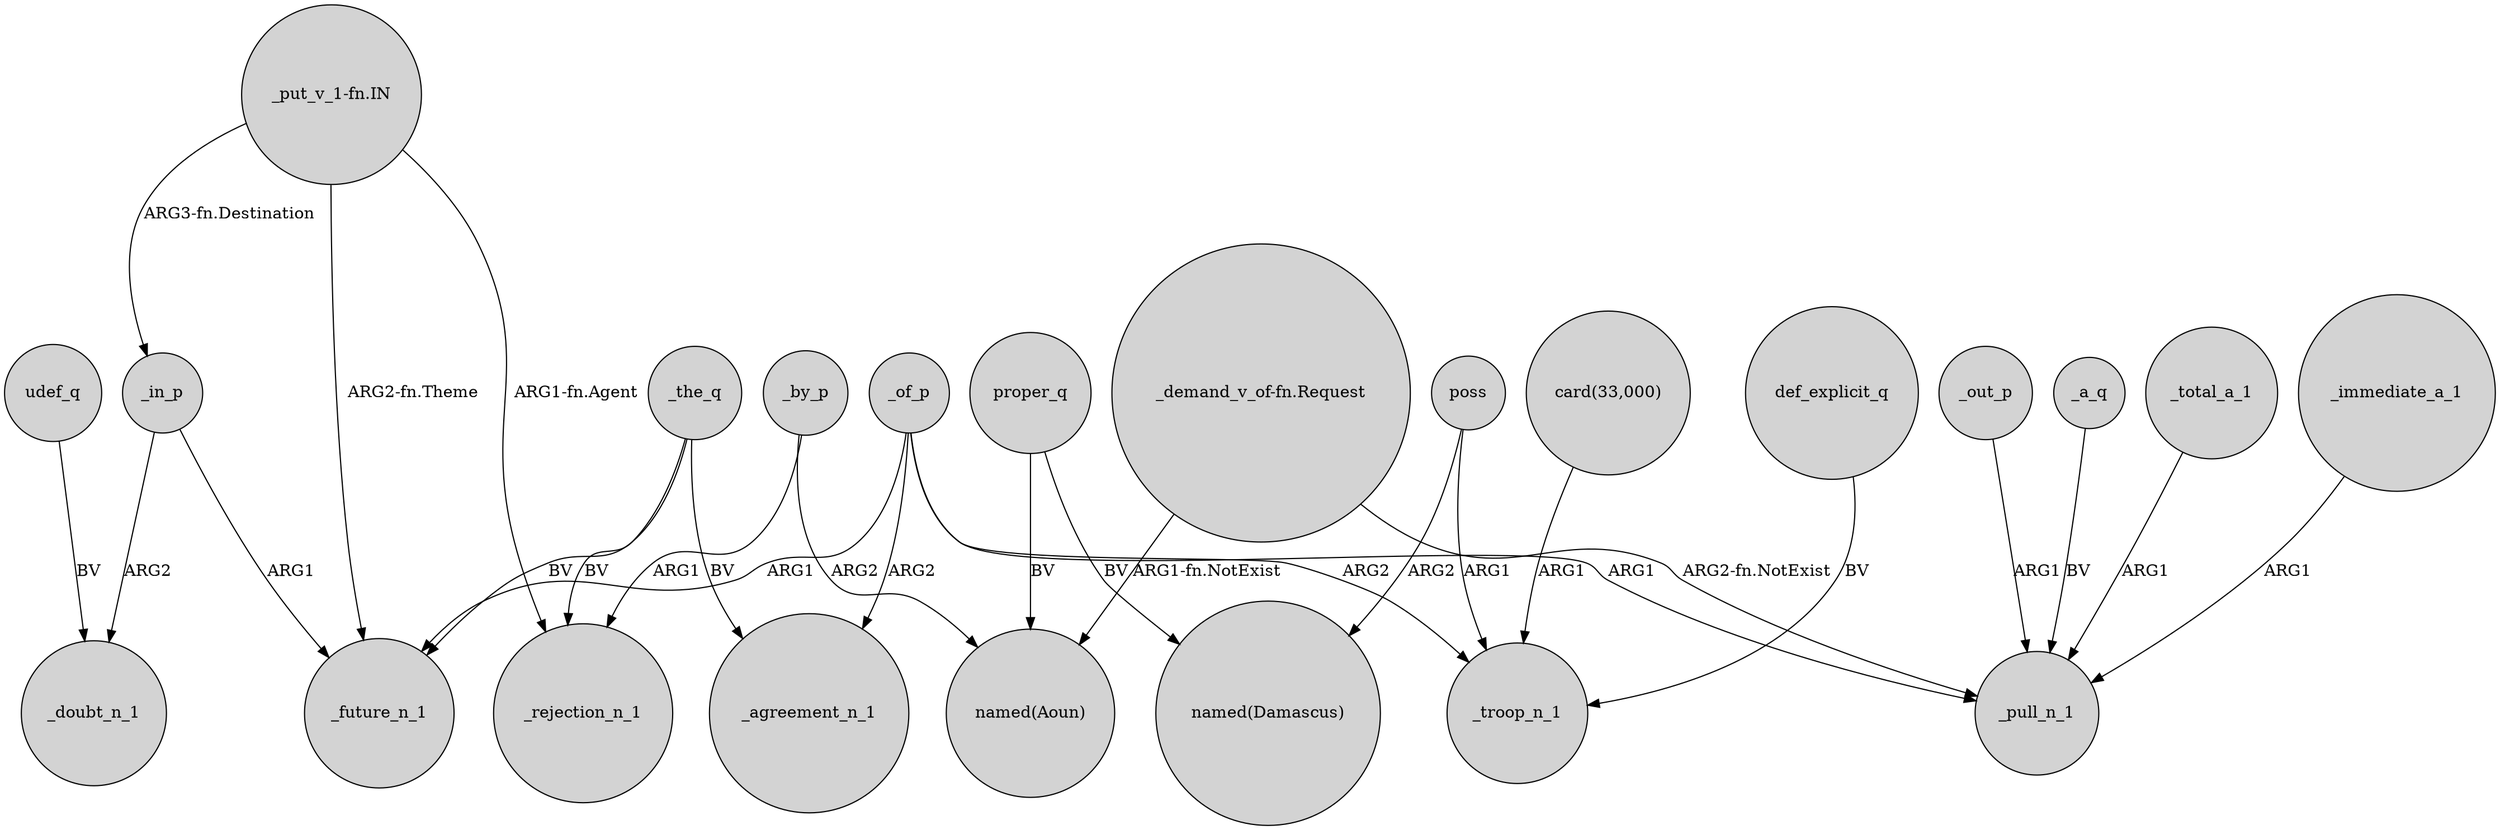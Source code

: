 digraph {
	node [shape=circle style=filled]
	_in_p -> _doubt_n_1 [label=ARG2]
	_of_p -> _agreement_n_1 [label=ARG2]
	_of_p -> _pull_n_1 [label=ARG1]
	"_put_v_1-fn.IN" -> _in_p [label="ARG3-fn.Destination"]
	_out_p -> _pull_n_1 [label=ARG1]
	_a_q -> _pull_n_1 [label=BV]
	_of_p -> _future_n_1 [label=ARG1]
	_the_q -> _agreement_n_1 [label=BV]
	"card(33,000)" -> _troop_n_1 [label=ARG1]
	poss -> "named(Damascus)" [label=ARG2]
	_in_p -> _future_n_1 [label=ARG1]
	"_put_v_1-fn.IN" -> _rejection_n_1 [label="ARG1-fn.Agent"]
	poss -> _troop_n_1 [label=ARG1]
	_the_q -> _rejection_n_1 [label=BV]
	_total_a_1 -> _pull_n_1 [label=ARG1]
	def_explicit_q -> _troop_n_1 [label=BV]
	_immediate_a_1 -> _pull_n_1 [label=ARG1]
	_by_p -> _rejection_n_1 [label=ARG1]
	"_put_v_1-fn.IN" -> _future_n_1 [label="ARG2-fn.Theme"]
	proper_q -> "named(Aoun)" [label=BV]
	proper_q -> "named(Damascus)" [label=BV]
	_of_p -> _troop_n_1 [label=ARG2]
	udef_q -> _doubt_n_1 [label=BV]
	_by_p -> "named(Aoun)" [label=ARG2]
	"_demand_v_of-fn.Request" -> "named(Aoun)" [label="ARG1-fn.NotExist"]
	"_demand_v_of-fn.Request" -> _pull_n_1 [label="ARG2-fn.NotExist"]
	_the_q -> _future_n_1 [label=BV]
}
